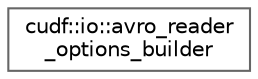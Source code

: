 digraph "类继承关系图"
{
 // LATEX_PDF_SIZE
  bgcolor="transparent";
  edge [fontname=Helvetica,fontsize=10,labelfontname=Helvetica,labelfontsize=10];
  node [fontname=Helvetica,fontsize=10,shape=box,height=0.2,width=0.4];
  rankdir="LR";
  Node0 [id="Node000000",label="cudf::io::avro_reader\l_options_builder",height=0.2,width=0.4,color="grey40", fillcolor="white", style="filled",URL="$classcudf_1_1io_1_1avro__reader__options__builder.html",tooltip="Builder to build options for read_avro()."];
}
